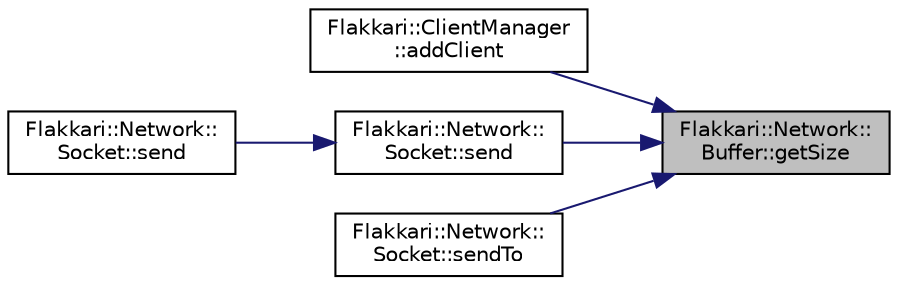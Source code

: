 digraph "Flakkari::Network::Buffer::getSize"
{
 // LATEX_PDF_SIZE
  edge [fontname="Helvetica",fontsize="10",labelfontname="Helvetica",labelfontsize="10"];
  node [fontname="Helvetica",fontsize="10",shape=record];
  rankdir="RL";
  Node1 [label="Flakkari::Network::\lBuffer::getSize",height=0.2,width=0.4,color="black", fillcolor="grey75", style="filled", fontcolor="black",tooltip="Get the size of the buffer."];
  Node1 -> Node2 [dir="back",color="midnightblue",fontsize="10",style="solid",fontname="Helvetica"];
  Node2 [label="Flakkari::ClientManager\l::addClient",height=0.2,width=0.4,color="black", fillcolor="white", style="filled",URL="$d5/da5/classFlakkari_1_1ClientManager.html#adb7842df0768fcab21fb46b1b2a60b75",tooltip="Add a client to the client manager or update the last activity of the client."];
  Node1 -> Node3 [dir="back",color="midnightblue",fontsize="10",style="solid",fontname="Helvetica"];
  Node3 [label="Flakkari::Network::\lSocket::send",height=0.2,width=0.4,color="black", fillcolor="white", style="filled",URL="$d2/dea/classFlakkari_1_1Network_1_1Socket.html#a00e05b303136f53ee0219576c61ecef3",tooltip="Send data to the socket. This function is only used by TCP sockets."];
  Node3 -> Node4 [dir="back",color="midnightblue",fontsize="10",style="solid",fontname="Helvetica"];
  Node4 [label="Flakkari::Network::\lSocket::send",height=0.2,width=0.4,color="black", fillcolor="white", style="filled",URL="$d2/dea/classFlakkari_1_1Network_1_1Socket.html#a69848f2074fdce8e5d334c5856a27ac0",tooltip="Send data to the socket. This function is only used by TCP sockets."];
  Node1 -> Node5 [dir="back",color="midnightblue",fontsize="10",style="solid",fontname="Helvetica"];
  Node5 [label="Flakkari::Network::\lSocket::sendTo",height=0.2,width=0.4,color="black", fillcolor="white", style="filled",URL="$d2/dea/classFlakkari_1_1Network_1_1Socket.html#ac6d558e3984ef391c36dd4a738a0e3a9",tooltip="Send data to the socket. This function is only used by UDP sockets."];
}
